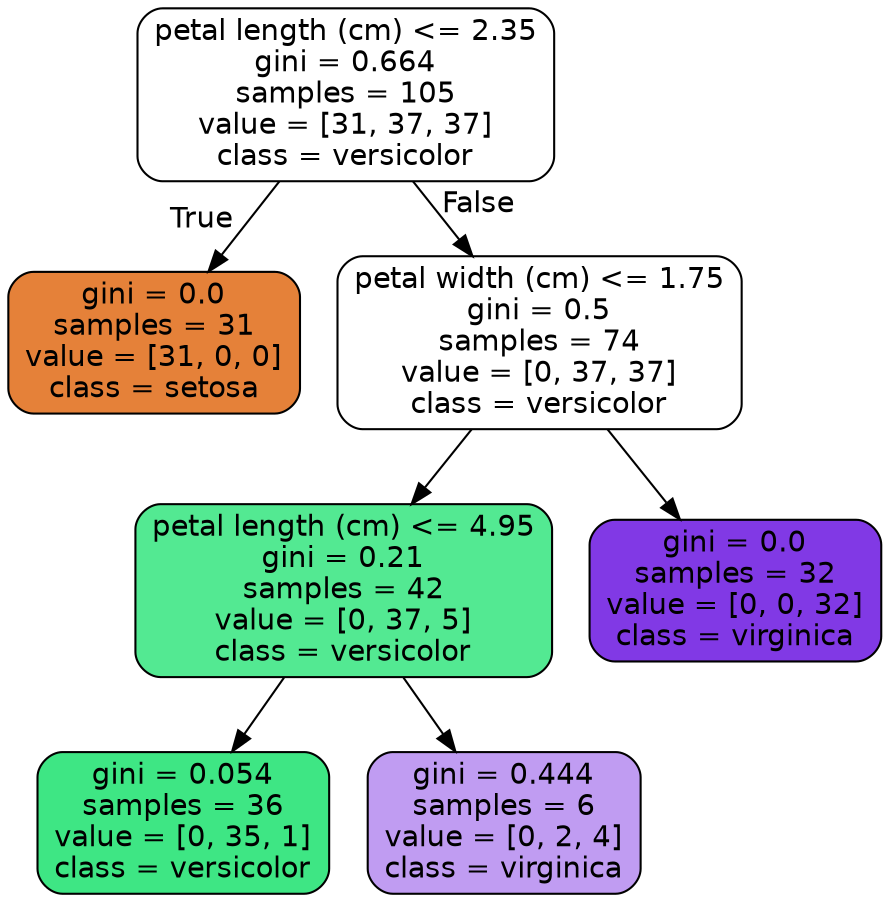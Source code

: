 digraph Tree {
node [shape=box, style="filled, rounded", color="black", fontname=helvetica] ;
edge [fontname=helvetica] ;
0 [label="petal length (cm) <= 2.35\ngini = 0.664\nsamples = 105\nvalue = [31, 37, 37]\nclass = versicolor", fillcolor="#39e58100"] ;
1 [label="gini = 0.0\nsamples = 31\nvalue = [31, 0, 0]\nclass = setosa", fillcolor="#e58139ff"] ;
0 -> 1 [labeldistance=2.5, labelangle=45, headlabel="True"] ;
2 [label="petal width (cm) <= 1.75\ngini = 0.5\nsamples = 74\nvalue = [0, 37, 37]\nclass = versicolor", fillcolor="#39e58100"] ;
0 -> 2 [labeldistance=2.5, labelangle=-45, headlabel="False"] ;
3 [label="petal length (cm) <= 4.95\ngini = 0.21\nsamples = 42\nvalue = [0, 37, 5]\nclass = versicolor", fillcolor="#39e581dd"] ;
2 -> 3 ;
4 [label="gini = 0.054\nsamples = 36\nvalue = [0, 35, 1]\nclass = versicolor", fillcolor="#39e581f8"] ;
3 -> 4 ;
5 [label="gini = 0.444\nsamples = 6\nvalue = [0, 2, 4]\nclass = virginica", fillcolor="#8139e57f"] ;
3 -> 5 ;
6 [label="gini = 0.0\nsamples = 32\nvalue = [0, 0, 32]\nclass = virginica", fillcolor="#8139e5ff"] ;
2 -> 6 ;
}